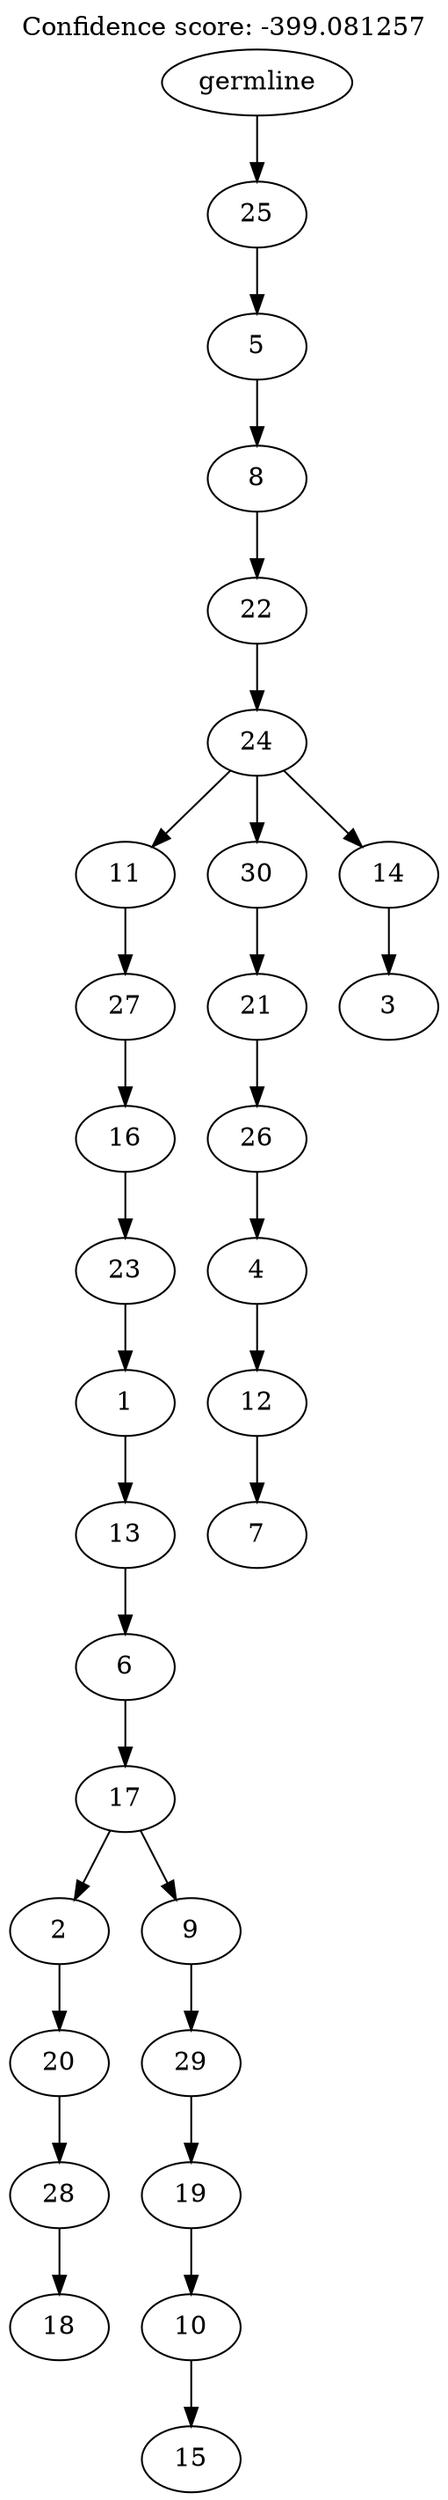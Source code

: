 digraph g {
	"29" -> "30";
	"30" [label="18"];
	"28" -> "29";
	"29" [label="28"];
	"27" -> "28";
	"28" [label="20"];
	"25" -> "26";
	"26" [label="15"];
	"24" -> "25";
	"25" [label="10"];
	"23" -> "24";
	"24" [label="19"];
	"22" -> "23";
	"23" [label="29"];
	"21" -> "22";
	"22" [label="9"];
	"21" -> "27";
	"27" [label="2"];
	"20" -> "21";
	"21" [label="17"];
	"19" -> "20";
	"20" [label="6"];
	"18" -> "19";
	"19" [label="13"];
	"17" -> "18";
	"18" [label="1"];
	"16" -> "17";
	"17" [label="23"];
	"15" -> "16";
	"16" [label="16"];
	"14" -> "15";
	"15" [label="27"];
	"12" -> "13";
	"13" [label="7"];
	"11" -> "12";
	"12" [label="12"];
	"10" -> "11";
	"11" [label="4"];
	"9" -> "10";
	"10" [label="26"];
	"8" -> "9";
	"9" [label="21"];
	"6" -> "7";
	"7" [label="3"];
	"5" -> "6";
	"6" [label="14"];
	"5" -> "8";
	"8" [label="30"];
	"5" -> "14";
	"14" [label="11"];
	"4" -> "5";
	"5" [label="24"];
	"3" -> "4";
	"4" [label="22"];
	"2" -> "3";
	"3" [label="8"];
	"1" -> "2";
	"2" [label="5"];
	"0" -> "1";
	"1" [label="25"];
	"0" [label="germline"];
	labelloc="t";
	label="Confidence score: -399.081257";
}
